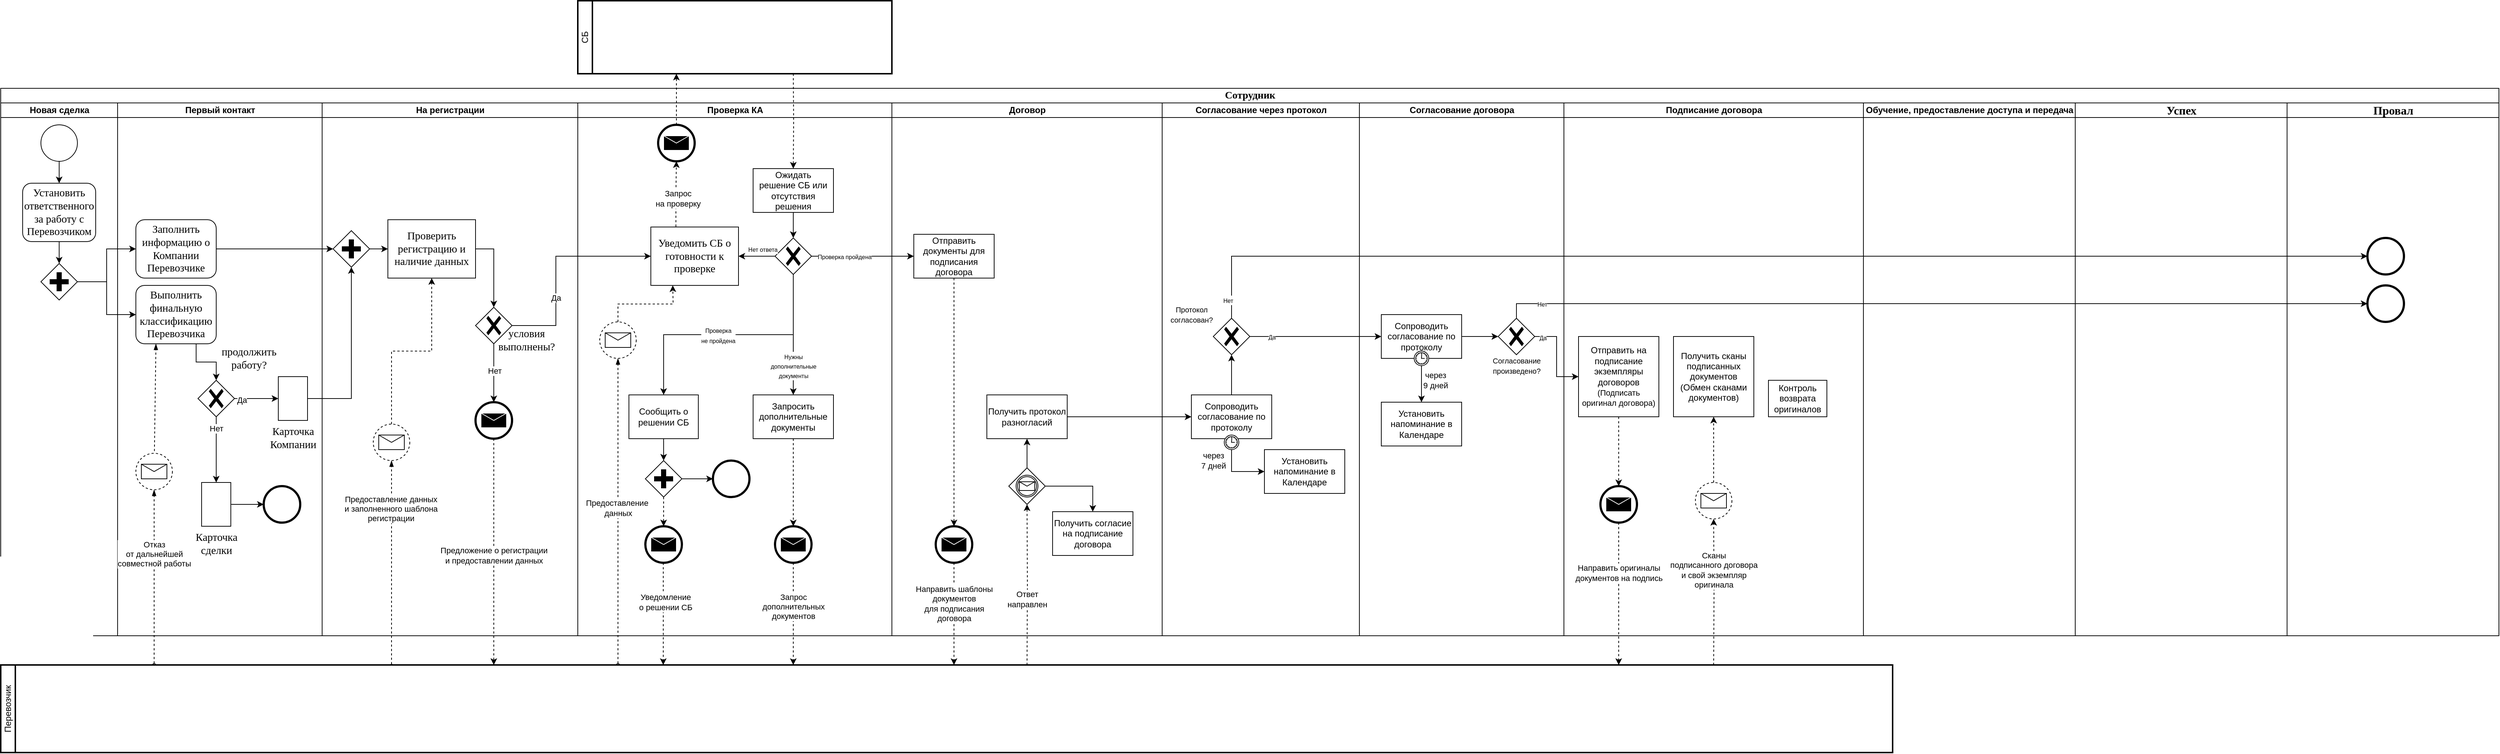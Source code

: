 <mxfile version="26.0.9">
  <diagram name="Page-1" id="74e2e168-ea6b-b213-b513-2b3c1d86103e">
    <mxGraphModel dx="635" dy="1427" grid="1" gridSize="10" guides="1" tooltips="1" connect="1" arrows="1" fold="1" page="1" pageScale="1" pageWidth="1100" pageHeight="850" background="none" math="0" shadow="0">
      <root>
        <mxCell id="0" />
        <mxCell id="1" parent="0" />
        <mxCell id="77e6c97f196da883-1" value="&lt;font style=&quot;font-size: 14px;&quot;&gt;Сотрудник&lt;/font&gt;" style="swimlane;html=1;childLayout=stackLayout;startSize=20;rounded=0;shadow=0;labelBackgroundColor=none;strokeWidth=1;fontFamily=Verdana;fontSize=8;align=center;" parent="1" vertex="1">
          <mxGeometry x="110" y="40" width="3420" height="750" as="geometry" />
        </mxCell>
        <mxCell id="77e6c97f196da883-2" value="Новая сделка" style="swimlane;html=1;startSize=20;" parent="77e6c97f196da883-1" vertex="1">
          <mxGeometry y="20" width="160" height="730" as="geometry" />
        </mxCell>
        <mxCell id="77e6c97f196da883-9" value="&lt;span id=&quot;docs-internal-guid-e89998de-7fff-fcaf-f962-2c1cc0d7f8e0&quot;&gt;&lt;span style=&quot;font-size: 11pt; font-family: &amp;quot;Times New Roman&amp;quot;, serif; background-color: transparent; font-variant-numeric: normal; font-variant-east-asian: normal; font-variant-alternates: normal; font-variant-position: normal; font-variant-emoji: normal; vertical-align: baseline; white-space-collapse: preserve;&quot;&gt;Установить ответственного за работу с Перевозчиком&lt;/span&gt;&lt;/span&gt;" style="rounded=1;whiteSpace=wrap;html=1;shadow=0;labelBackgroundColor=none;strokeWidth=1;fontFamily=Verdana;fontSize=8;align=center;" parent="77e6c97f196da883-2" vertex="1">
          <mxGeometry x="30" y="110" width="100" height="80" as="geometry" />
        </mxCell>
        <mxCell id="NdipO9oE5KblEU7zIo_N-13" style="edgeStyle=orthogonalEdgeStyle;rounded=0;orthogonalLoop=1;jettySize=auto;html=1;entryX=0.5;entryY=0;entryDx=0;entryDy=0;" edge="1" parent="77e6c97f196da883-2" source="NdipO9oE5KblEU7zIo_N-12" target="77e6c97f196da883-9">
          <mxGeometry relative="1" as="geometry" />
        </mxCell>
        <mxCell id="NdipO9oE5KblEU7zIo_N-12" value="" style="points=[[0.145,0.145,0],[0.5,0,0],[0.855,0.145,0],[1,0.5,0],[0.855,0.855,0],[0.5,1,0],[0.145,0.855,0],[0,0.5,0]];shape=mxgraph.bpmn.event;html=1;verticalLabelPosition=bottom;labelBackgroundColor=#ffffff;verticalAlign=top;align=center;perimeter=ellipsePerimeter;outlineConnect=0;aspect=fixed;outline=standard;symbol=general;" vertex="1" parent="77e6c97f196da883-2">
          <mxGeometry x="55" y="30" width="50" height="50" as="geometry" />
        </mxCell>
        <mxCell id="NdipO9oE5KblEU7zIo_N-15" value="" style="points=[[0.25,0.25,0],[0.5,0,0],[0.75,0.25,0],[1,0.5,0],[0.75,0.75,0],[0.5,1,0],[0.25,0.75,0],[0,0.5,0]];shape=mxgraph.bpmn.gateway2;html=1;verticalLabelPosition=bottom;labelBackgroundColor=#ffffff;verticalAlign=top;align=center;perimeter=rhombusPerimeter;outlineConnect=0;outline=none;symbol=none;gwType=parallel;" vertex="1" parent="77e6c97f196da883-2">
          <mxGeometry x="55" y="220" width="50" height="50" as="geometry" />
        </mxCell>
        <mxCell id="NdipO9oE5KblEU7zIo_N-16" style="edgeStyle=orthogonalEdgeStyle;rounded=0;orthogonalLoop=1;jettySize=auto;html=1;entryX=0.5;entryY=0;entryDx=0;entryDy=0;entryPerimeter=0;" edge="1" parent="77e6c97f196da883-2" source="77e6c97f196da883-9" target="NdipO9oE5KblEU7zIo_N-15">
          <mxGeometry relative="1" as="geometry" />
        </mxCell>
        <mxCell id="77e6c97f196da883-3" value="Первый контакт" style="swimlane;html=1;startSize=20;" parent="77e6c97f196da883-1" vertex="1">
          <mxGeometry x="160" y="20" width="280" height="730" as="geometry" />
        </mxCell>
        <mxCell id="77e6c97f196da883-12" value="&lt;span id=&quot;docs-internal-guid-d5b0d1a6-7fff-bb77-70f7-6a18b83a8dd0&quot;&gt;&lt;span style=&quot;font-size: 11pt; font-family: &amp;quot;Times New Roman&amp;quot;, serif; background-color: transparent; font-variant-numeric: normal; font-variant-east-asian: normal; font-variant-alternates: normal; font-variant-position: normal; font-variant-emoji: normal; vertical-align: baseline; white-space-collapse: preserve;&quot;&gt;Заполнить информацию о Компании Перевозчике&lt;/span&gt;&lt;/span&gt;" style="rounded=1;whiteSpace=wrap;html=1;shadow=0;labelBackgroundColor=none;strokeWidth=1;fontFamily=Verdana;fontSize=8;align=center;" parent="77e6c97f196da883-3" vertex="1">
          <mxGeometry x="25" y="160" width="110" height="80" as="geometry" />
        </mxCell>
        <mxCell id="NdipO9oE5KblEU7zIo_N-21" value="" style="edgeStyle=orthogonalEdgeStyle;rounded=0;orthogonalLoop=1;jettySize=auto;html=1;entryX=0.5;entryY=0;entryDx=0;entryDy=0;entryPerimeter=0;exitX=0.75;exitY=1;exitDx=0;exitDy=0;" edge="1" parent="77e6c97f196da883-3" source="NdipO9oE5KblEU7zIo_N-17" target="NdipO9oE5KblEU7zIo_N-19">
          <mxGeometry relative="1" as="geometry" />
        </mxCell>
        <mxCell id="NdipO9oE5KblEU7zIo_N-17" value="&lt;span id=&quot;docs-internal-guid-d5b0d1a6-7fff-bb77-70f7-6a18b83a8dd0&quot;&gt;&lt;span style=&quot;font-size: 11pt; font-family: &amp;quot;Times New Roman&amp;quot;, serif; background-color: transparent; font-variant-numeric: normal; font-variant-east-asian: normal; font-variant-alternates: normal; font-variant-position: normal; font-variant-emoji: normal; vertical-align: baseline; white-space-collapse: preserve;&quot;&gt;Выполнить &lt;/span&gt;&lt;/span&gt;&lt;span id=&quot;docs-internal-guid-dcf88091-7fff-f348-bc5f-2ad3a1a93c64&quot;&gt;&lt;span style=&quot;font-size: 11pt; font-family: &amp;quot;Times New Roman&amp;quot;, serif; background-color: transparent; font-variant-numeric: normal; font-variant-east-asian: normal; font-variant-alternates: normal; font-variant-position: normal; font-variant-emoji: normal; vertical-align: baseline; white-space-collapse: preserve;&quot;&gt;финальную классификацию Перевозчика&lt;/span&gt;&lt;/span&gt;" style="rounded=1;whiteSpace=wrap;html=1;shadow=0;labelBackgroundColor=none;strokeWidth=1;fontFamily=Verdana;fontSize=8;align=center;" vertex="1" parent="77e6c97f196da883-3">
          <mxGeometry x="25" y="250" width="110" height="80" as="geometry" />
        </mxCell>
        <mxCell id="NdipO9oE5KblEU7zIo_N-19" value="" style="points=[[0.25,0.25,0],[0.5,0,0],[0.75,0.25,0],[1,0.5,0],[0.75,0.75,0],[0.5,1,0],[0.25,0.75,0],[0,0.5,0]];shape=mxgraph.bpmn.gateway2;html=1;verticalLabelPosition=bottom;labelBackgroundColor=#ffffff;verticalAlign=top;align=center;perimeter=rhombusPerimeter;outlineConnect=0;outline=none;symbol=none;gwType=exclusive;" vertex="1" parent="77e6c97f196da883-3">
          <mxGeometry x="110" y="380" width="50" height="50" as="geometry" />
        </mxCell>
        <mxCell id="NdipO9oE5KblEU7zIo_N-20" value="&lt;span id=&quot;docs-internal-guid-b72c4123-7fff-1bd9-1e77-3b93412c3f0c&quot;&gt;&lt;span style=&quot;font-size: 11pt; font-family: &amp;quot;Times New Roman&amp;quot;, serif; background-color: transparent; font-variant-numeric: normal; font-variant-east-asian: normal; font-variant-alternates: normal; font-variant-position: normal; font-variant-emoji: normal; vertical-align: baseline; white-space-collapse: preserve;&quot;&gt;продолжить работу?&lt;/span&gt;&lt;/span&gt;" style="text;html=1;strokeColor=none;fillColor=none;align=center;verticalAlign=middle;whiteSpace=wrap;rounded=0;" vertex="1" parent="77e6c97f196da883-3">
          <mxGeometry x="140" y="335" width="80" height="30" as="geometry" />
        </mxCell>
        <mxCell id="NdipO9oE5KblEU7zIo_N-25" style="edgeStyle=orthogonalEdgeStyle;rounded=0;orthogonalLoop=1;jettySize=auto;html=1;entryX=0.5;entryY=0;entryDx=0;entryDy=0;entryPerimeter=0;" edge="1" parent="77e6c97f196da883-3" source="NdipO9oE5KblEU7zIo_N-19" target="NdipO9oE5KblEU7zIo_N-52">
          <mxGeometry relative="1" as="geometry">
            <mxPoint x="80" y="440" as="targetPoint" />
          </mxGeometry>
        </mxCell>
        <mxCell id="NdipO9oE5KblEU7zIo_N-44" value="Нет" style="edgeLabel;html=1;align=center;verticalAlign=middle;resizable=0;points=[];" vertex="1" connectable="0" parent="NdipO9oE5KblEU7zIo_N-25">
          <mxGeometry x="-0.64" relative="1" as="geometry">
            <mxPoint as="offset" />
          </mxGeometry>
        </mxCell>
        <mxCell id="NdipO9oE5KblEU7zIo_N-37" value="" style="points=[[0.145,0.145,0],[0.5,0,0],[0.855,0.145,0],[1,0.5,0],[0.855,0.855,0],[0.5,1,0],[0.145,0.855,0],[0,0.5,0]];shape=mxgraph.bpmn.event;html=1;verticalLabelPosition=bottom;labelBackgroundColor=#ffffff;verticalAlign=top;align=center;perimeter=ellipsePerimeter;outlineConnect=0;aspect=fixed;outline=end;symbol=terminate2;" vertex="1" parent="77e6c97f196da883-3">
          <mxGeometry x="200" y="525" width="50" height="50" as="geometry" />
        </mxCell>
        <mxCell id="NdipO9oE5KblEU7zIo_N-53" value="" style="edgeStyle=orthogonalEdgeStyle;rounded=0;orthogonalLoop=1;jettySize=auto;html=1;" edge="1" parent="77e6c97f196da883-3" source="NdipO9oE5KblEU7zIo_N-52" target="NdipO9oE5KblEU7zIo_N-37">
          <mxGeometry relative="1" as="geometry" />
        </mxCell>
        <mxCell id="NdipO9oE5KblEU7zIo_N-52" value="&lt;span style=&quot;font-family: &amp;quot;Times New Roman&amp;quot;, serif; font-size: 14.667px; white-space: pre-wrap;&quot;&gt;Карточка сделки&lt;/span&gt;" style="shape=mxgraph.bpmn.data2;labelPosition=center;verticalLabelPosition=bottom;align=center;verticalAlign=top;size=15;html=1;" vertex="1" parent="77e6c97f196da883-3">
          <mxGeometry x="115" y="520" width="40" height="60" as="geometry" />
        </mxCell>
        <mxCell id="NdipO9oE5KblEU7zIo_N-49" value="&lt;span style=&quot;font-family: &amp;quot;Times New Roman&amp;quot;, serif; font-size: 14.667px; white-space: pre-wrap;&quot;&gt;Карточка Компании&lt;/span&gt;" style="shape=mxgraph.bpmn.data2;labelPosition=center;verticalLabelPosition=bottom;align=center;verticalAlign=top;size=15;html=1;" vertex="1" parent="77e6c97f196da883-3">
          <mxGeometry x="220" y="375" width="40" height="60" as="geometry" />
        </mxCell>
        <mxCell id="NdipO9oE5KblEU7zIo_N-33" style="edgeStyle=orthogonalEdgeStyle;rounded=0;orthogonalLoop=1;jettySize=auto;html=1;entryX=0;entryY=0.5;entryDx=0;entryDy=0;entryPerimeter=0;" edge="1" parent="77e6c97f196da883-3" source="NdipO9oE5KblEU7zIo_N-19" target="NdipO9oE5KblEU7zIo_N-49">
          <mxGeometry relative="1" as="geometry">
            <mxPoint x="135" y="385" as="targetPoint" />
          </mxGeometry>
        </mxCell>
        <mxCell id="NdipO9oE5KblEU7zIo_N-43" value="Да" style="edgeLabel;html=1;align=center;verticalAlign=middle;resizable=0;points=[];" vertex="1" connectable="0" parent="NdipO9oE5KblEU7zIo_N-33">
          <mxGeometry x="-0.68" y="-2" relative="1" as="geometry">
            <mxPoint as="offset" />
          </mxGeometry>
        </mxCell>
        <mxCell id="NdipO9oE5KblEU7zIo_N-69" value="" style="dashed=1;endArrow=blockThin;endFill=1;startArrow=oval;startFill=0;endSize=6;startSize=4;html=1;rounded=0;entryX=0.25;entryY=1;entryDx=0;entryDy=0;" edge="1" parent="77e6c97f196da883-3" target="NdipO9oE5KblEU7zIo_N-17">
          <mxGeometry width="160" relative="1" as="geometry">
            <mxPoint x="50.278" y="485.002" as="sourcePoint" />
            <mxPoint x="90" y="239.5" as="targetPoint" />
          </mxGeometry>
        </mxCell>
        <mxCell id="NdipO9oE5KblEU7zIo_N-73" value="" style="dashed=1;endArrow=blockThin;endFill=1;startArrow=oval;startFill=0;endSize=6;startSize=4;html=1;rounded=0;entryX=0.5;entryY=1;entryDx=0;entryDy=0;entryPerimeter=0;" edge="1" parent="77e6c97f196da883-3" target="NdipO9oE5KblEU7zIo_N-81">
          <mxGeometry width="160" relative="1" as="geometry">
            <mxPoint x="50" y="770" as="sourcePoint" />
            <mxPoint x="50" y="535" as="targetPoint" />
          </mxGeometry>
        </mxCell>
        <mxCell id="NdipO9oE5KblEU7zIo_N-74" value="Отказ&lt;div&gt;от дальнейшей&lt;/div&gt;&lt;div&gt;совместной работы&lt;/div&gt;" style="edgeLabel;html=1;align=center;verticalAlign=middle;resizable=0;points=[];" vertex="1" connectable="0" parent="NdipO9oE5KblEU7zIo_N-73">
          <mxGeometry x="-0.266" y="1" relative="1" as="geometry">
            <mxPoint x="1" y="-64" as="offset" />
          </mxGeometry>
        </mxCell>
        <mxCell id="NdipO9oE5KblEU7zIo_N-63" value="" style="dashed=1;endArrow=blockThin;endFill=1;startArrow=oval;startFill=0;endSize=6;startSize=4;html=1;rounded=0;entryX=0.5;entryY=1;entryDx=0;entryDy=0;entryPerimeter=0;" edge="1" parent="77e6c97f196da883-3" target="NdipO9oE5KblEU7zIo_N-76">
          <mxGeometry width="160" relative="1" as="geometry">
            <mxPoint x="375" y="771" as="sourcePoint" />
            <mxPoint x="413" y="240" as="targetPoint" />
          </mxGeometry>
        </mxCell>
        <mxCell id="NdipO9oE5KblEU7zIo_N-65" value="Предоставление данных&lt;div&gt;и заполненного шаблона&lt;/div&gt;&lt;div&gt;регистрации&lt;/div&gt;" style="edgeLabel;html=1;align=center;verticalAlign=middle;resizable=0;points=[];" vertex="1" connectable="0" parent="NdipO9oE5KblEU7zIo_N-63">
          <mxGeometry x="-0.266" y="1" relative="1" as="geometry">
            <mxPoint y="-112" as="offset" />
          </mxGeometry>
        </mxCell>
        <mxCell id="NdipO9oE5KblEU7zIo_N-81" value="" style="points=[[0.145,0.145,0],[0.5,0,0],[0.855,0.145,0],[1,0.5,0],[0.855,0.855,0],[0.5,1,0],[0.145,0.855,0],[0,0.5,0]];shape=mxgraph.bpmn.event;html=1;verticalLabelPosition=bottom;labelBackgroundColor=#ffffff;verticalAlign=top;align=center;perimeter=ellipsePerimeter;outlineConnect=0;aspect=fixed;outline=eventNonint;symbol=message;" vertex="1" parent="77e6c97f196da883-3">
          <mxGeometry x="25" y="480" width="50" height="50" as="geometry" />
        </mxCell>
        <mxCell id="77e6c97f196da883-4" value="На регистрации" style="swimlane;html=1;startSize=20;" parent="77e6c97f196da883-1" vertex="1">
          <mxGeometry x="440" y="20" width="350" height="730" as="geometry" />
        </mxCell>
        <mxCell id="NdipO9oE5KblEU7zIo_N-40" style="edgeStyle=orthogonalEdgeStyle;rounded=0;orthogonalLoop=1;jettySize=auto;html=1;entryX=0;entryY=0.5;entryDx=0;entryDy=0;" edge="1" parent="77e6c97f196da883-4" source="NdipO9oE5KblEU7zIo_N-34">
          <mxGeometry relative="1" as="geometry">
            <mxPoint x="90" y="200" as="targetPoint" />
          </mxGeometry>
        </mxCell>
        <mxCell id="NdipO9oE5KblEU7zIo_N-34" value="" style="points=[[0.25,0.25,0],[0.5,0,0],[0.75,0.25,0],[1,0.5,0],[0.75,0.75,0],[0.5,1,0],[0.25,0.75,0],[0,0.5,0]];shape=mxgraph.bpmn.gateway2;html=1;verticalLabelPosition=bottom;labelBackgroundColor=#ffffff;verticalAlign=top;align=center;perimeter=rhombusPerimeter;outlineConnect=0;outline=none;symbol=none;gwType=parallel;" vertex="1" parent="77e6c97f196da883-4">
          <mxGeometry x="15" y="175" width="50" height="50" as="geometry" />
        </mxCell>
        <mxCell id="NdipO9oE5KblEU7zIo_N-47" style="edgeStyle=orthogonalEdgeStyle;rounded=0;orthogonalLoop=1;jettySize=auto;html=1;entryX=0.5;entryY=0;entryDx=0;entryDy=0;entryPerimeter=0;" edge="1" parent="77e6c97f196da883-4" source="NdipO9oE5KblEU7zIo_N-41">
          <mxGeometry relative="1" as="geometry">
            <mxPoint x="235" y="410" as="targetPoint" />
          </mxGeometry>
        </mxCell>
        <mxCell id="NdipO9oE5KblEU7zIo_N-48" value="Нет" style="edgeLabel;html=1;align=center;verticalAlign=middle;resizable=0;points=[];" vertex="1" connectable="0" parent="NdipO9oE5KblEU7zIo_N-47">
          <mxGeometry x="-0.08" y="1" relative="1" as="geometry">
            <mxPoint as="offset" />
          </mxGeometry>
        </mxCell>
        <mxCell id="NdipO9oE5KblEU7zIo_N-41" value="" style="points=[[0.25,0.25,0],[0.5,0,0],[0.75,0.25,0],[1,0.5,0],[0.75,0.75,0],[0.5,1,0],[0.25,0.75,0],[0,0.5,0]];shape=mxgraph.bpmn.gateway2;html=1;verticalLabelPosition=bottom;labelBackgroundColor=#ffffff;verticalAlign=top;align=center;perimeter=rhombusPerimeter;outlineConnect=0;outline=none;symbol=none;gwType=exclusive;" vertex="1" parent="77e6c97f196da883-4">
          <mxGeometry x="210" y="280" width="50" height="50" as="geometry" />
        </mxCell>
        <mxCell id="NdipO9oE5KblEU7zIo_N-42" style="edgeStyle=orthogonalEdgeStyle;rounded=0;orthogonalLoop=1;jettySize=auto;html=1;entryX=0.5;entryY=0;entryDx=0;entryDy=0;entryPerimeter=0;exitX=1;exitY=0.5;exitDx=0;exitDy=0;exitPerimeter=0;" edge="1" parent="77e6c97f196da883-4" source="NdipO9oE5KblEU7zIo_N-67" target="NdipO9oE5KblEU7zIo_N-41">
          <mxGeometry relative="1" as="geometry">
            <mxPoint x="150" y="225" as="sourcePoint" />
          </mxGeometry>
        </mxCell>
        <mxCell id="NdipO9oE5KblEU7zIo_N-45" value="&lt;span id=&quot;docs-internal-guid-b72c4123-7fff-1bd9-1e77-3b93412c3f0c&quot;&gt;&lt;span style=&quot;font-size: 11pt; font-family: &amp;quot;Times New Roman&amp;quot;, serif; background-color: transparent; font-variant-numeric: normal; font-variant-east-asian: normal; font-variant-alternates: normal; font-variant-position: normal; font-variant-emoji: normal; vertical-align: baseline; white-space-collapse: preserve;&quot;&gt;условия выполнены?&lt;/span&gt;&lt;/span&gt;" style="text;html=1;strokeColor=none;fillColor=none;align=center;verticalAlign=middle;whiteSpace=wrap;rounded=0;" vertex="1" parent="77e6c97f196da883-4">
          <mxGeometry x="240" y="310" width="80" height="30" as="geometry" />
        </mxCell>
        <mxCell id="NdipO9oE5KblEU7zIo_N-61" style="rounded=0;orthogonalLoop=1;jettySize=auto;html=1;dashed=1;exitX=0.5;exitY=1;exitDx=0;exitDy=0;exitPerimeter=0;" edge="1" parent="77e6c97f196da883-4">
          <mxGeometry relative="1" as="geometry">
            <mxPoint x="235" y="770" as="targetPoint" />
            <mxPoint x="235" y="460" as="sourcePoint" />
          </mxGeometry>
        </mxCell>
        <mxCell id="NdipO9oE5KblEU7zIo_N-75" value="Предложение о регистрации&lt;div&gt;и предоставлении данных&lt;/div&gt;" style="edgeLabel;html=1;align=center;verticalAlign=middle;resizable=0;points=[];" vertex="1" connectable="0" parent="NdipO9oE5KblEU7zIo_N-61">
          <mxGeometry x="-0.11" y="1" relative="1" as="geometry">
            <mxPoint x="-1" y="22" as="offset" />
          </mxGeometry>
        </mxCell>
        <mxCell id="NdipO9oE5KblEU7zIo_N-67" value="&lt;span style=&quot;font-family: &amp;quot;Times New Roman&amp;quot;, serif; font-size: 14.667px; white-space-collapse: preserve;&quot;&gt;Проверить регистрацию и наличие данных&lt;/span&gt;" style="points=[[0.25,0,0],[0.5,0,0],[0.75,0,0],[1,0.25,0],[1,0.5,0],[1,0.75,0],[0.75,1,0],[0.5,1,0],[0.25,1,0],[0,0.75,0],[0,0.5,0],[0,0.25,0]];shape=mxgraph.bpmn.task2;whiteSpace=wrap;rectStyle=rounded;size=10;html=1;container=1;expand=0;collapsible=0;taskMarker=abstract;isLoopStandard=1;isLoopSub=1;" vertex="1" parent="77e6c97f196da883-4">
          <mxGeometry x="90" y="160" width="120" height="80" as="geometry" />
        </mxCell>
        <mxCell id="NdipO9oE5KblEU7zIo_N-77" value="" style="points=[[0.145,0.145,0],[0.5,0,0],[0.855,0.145,0],[1,0.5,0],[0.855,0.855,0],[0.5,1,0],[0.145,0.855,0],[0,0.5,0]];shape=mxgraph.bpmn.event;html=1;verticalLabelPosition=bottom;labelBackgroundColor=#ffffff;verticalAlign=top;align=center;perimeter=ellipsePerimeter;outlineConnect=0;aspect=fixed;outline=end;symbol=message;" vertex="1" parent="77e6c97f196da883-4">
          <mxGeometry x="210" y="410" width="50" height="50" as="geometry" />
        </mxCell>
        <mxCell id="NdipO9oE5KblEU7zIo_N-76" value="" style="points=[[0.145,0.145,0],[0.5,0,0],[0.855,0.145,0],[1,0.5,0],[0.855,0.855,0],[0.5,1,0],[0.145,0.855,0],[0,0.5,0]];shape=mxgraph.bpmn.event;html=1;verticalLabelPosition=bottom;labelBackgroundColor=#ffffff;verticalAlign=top;align=center;perimeter=ellipsePerimeter;outlineConnect=0;aspect=fixed;outline=eventNonint;symbol=message;" vertex="1" parent="77e6c97f196da883-4">
          <mxGeometry x="70" y="440" width="50" height="50" as="geometry" />
        </mxCell>
        <mxCell id="NdipO9oE5KblEU7zIo_N-80" style="edgeStyle=orthogonalEdgeStyle;rounded=0;orthogonalLoop=1;jettySize=auto;html=1;entryX=0.5;entryY=1;entryDx=0;entryDy=0;entryPerimeter=0;dashed=1;" edge="1" parent="77e6c97f196da883-4" source="NdipO9oE5KblEU7zIo_N-76" target="NdipO9oE5KblEU7zIo_N-67">
          <mxGeometry relative="1" as="geometry" />
        </mxCell>
        <mxCell id="77e6c97f196da883-5" value="Проверка КА" style="swimlane;html=1;startSize=20;" parent="77e6c97f196da883-1" vertex="1">
          <mxGeometry x="790" y="20" width="430" height="730" as="geometry" />
        </mxCell>
        <mxCell id="NdipO9oE5KblEU7zIo_N-129" value="&lt;span style=&quot;font-family: &amp;quot;Times New Roman&amp;quot;, serif; font-size: 14.667px; white-space-collapse: preserve;&quot;&gt;Уведомить СБ о готовности к проверке&lt;/span&gt;" style="points=[[0.25,0,0],[0.5,0,0],[0.75,0,0],[1,0.25,0],[1,0.5,0],[1,0.75,0],[0.75,1,0],[0.5,1,0],[0.25,1,0],[0,0.75,0],[0,0.5,0],[0,0.25,0]];shape=mxgraph.bpmn.task2;whiteSpace=wrap;rectStyle=rounded;size=10;html=1;container=1;expand=0;collapsible=0;taskMarker=abstract;isLoopStandard=1;isLoopSub=1;" vertex="1" parent="77e6c97f196da883-5">
          <mxGeometry x="100" y="170" width="120" height="80" as="geometry" />
        </mxCell>
        <mxCell id="NdipO9oE5KblEU7zIo_N-181" style="edgeStyle=orthogonalEdgeStyle;rounded=0;orthogonalLoop=1;jettySize=auto;html=1;" edge="1" parent="77e6c97f196da883-5" source="NdipO9oE5KblEU7zIo_N-83" target="NdipO9oE5KblEU7zIo_N-91">
          <mxGeometry relative="1" as="geometry" />
        </mxCell>
        <mxCell id="NdipO9oE5KblEU7zIo_N-83" value="" style="points=[[0.25,0.25,0],[0.5,0,0],[0.75,0.25,0],[1,0.5,0],[0.75,0.75,0],[0.5,1,0],[0.25,0.75,0],[0,0.5,0]];shape=mxgraph.bpmn.gateway2;html=1;verticalLabelPosition=bottom;labelBackgroundColor=#ffffff;verticalAlign=top;align=center;perimeter=rhombusPerimeter;outlineConnect=0;outline=none;symbol=none;gwType=exclusive;" vertex="1" parent="77e6c97f196da883-5">
          <mxGeometry x="270" y="185" width="50" height="50" as="geometry" />
        </mxCell>
        <mxCell id="NdipO9oE5KblEU7zIo_N-85" value="Сообщить о решении СБ" style="points=[[0.25,0,0],[0.5,0,0],[0.75,0,0],[1,0.25,0],[1,0.5,0],[1,0.75,0],[0.75,1,0],[0.5,1,0],[0.25,1,0],[0,0.75,0],[0,0.5,0],[0,0.25,0]];shape=mxgraph.bpmn.task2;whiteSpace=wrap;rectStyle=rounded;size=10;html=1;container=1;expand=0;collapsible=0;taskMarker=abstract;" vertex="1" parent="77e6c97f196da883-5">
          <mxGeometry x="70" y="400" width="95" height="60" as="geometry" />
        </mxCell>
        <mxCell id="NdipO9oE5KblEU7zIo_N-86" value="" style="points=[[0.145,0.145,0],[0.5,0,0],[0.855,0.145,0],[1,0.5,0],[0.855,0.855,0],[0.5,1,0],[0.145,0.855,0],[0,0.5,0]];shape=mxgraph.bpmn.event;html=1;verticalLabelPosition=bottom;labelBackgroundColor=#ffffff;verticalAlign=top;align=center;perimeter=ellipsePerimeter;outlineConnect=0;aspect=fixed;outline=end;symbol=terminate2;" vertex="1" parent="77e6c97f196da883-5">
          <mxGeometry x="185" y="490" width="50" height="50" as="geometry" />
        </mxCell>
        <mxCell id="NdipO9oE5KblEU7zIo_N-94" value="" style="points=[[0.25,0.25,0],[0.5,0,0],[0.75,0.25,0],[1,0.5,0],[0.75,0.75,0],[0.5,1,0],[0.25,0.75,0],[0,0.5,0]];shape=mxgraph.bpmn.gateway2;html=1;verticalLabelPosition=bottom;labelBackgroundColor=#ffffff;verticalAlign=top;align=center;perimeter=rhombusPerimeter;outlineConnect=0;outline=none;symbol=none;gwType=parallel;" vertex="1" parent="77e6c97f196da883-5">
          <mxGeometry x="92.5" y="490" width="50" height="50" as="geometry" />
        </mxCell>
        <mxCell id="NdipO9oE5KblEU7zIo_N-89" style="edgeStyle=orthogonalEdgeStyle;rounded=0;orthogonalLoop=1;jettySize=auto;html=1;entryX=0.5;entryY=0;entryDx=0;entryDy=0;entryPerimeter=0;" edge="1" parent="77e6c97f196da883-5" source="NdipO9oE5KblEU7zIo_N-85" target="NdipO9oE5KblEU7zIo_N-94">
          <mxGeometry relative="1" as="geometry" />
        </mxCell>
        <mxCell id="NdipO9oE5KblEU7zIo_N-95" style="edgeStyle=orthogonalEdgeStyle;rounded=0;orthogonalLoop=1;jettySize=auto;html=1;entryX=0;entryY=0.5;entryDx=0;entryDy=0;entryPerimeter=0;" edge="1" parent="77e6c97f196da883-5" source="NdipO9oE5KblEU7zIo_N-94" target="NdipO9oE5KblEU7zIo_N-86">
          <mxGeometry relative="1" as="geometry" />
        </mxCell>
        <mxCell id="NdipO9oE5KblEU7zIo_N-98" style="edgeStyle=orthogonalEdgeStyle;rounded=0;orthogonalLoop=1;jettySize=auto;html=1;dashed=1;" edge="1" parent="77e6c97f196da883-5" source="NdipO9oE5KblEU7zIo_N-96">
          <mxGeometry relative="1" as="geometry">
            <mxPoint x="117" y="770" as="targetPoint" />
          </mxGeometry>
        </mxCell>
        <mxCell id="NdipO9oE5KblEU7zIo_N-99" value="Уведомление&lt;div&gt;о решении СБ&lt;/div&gt;" style="edgeLabel;html=1;align=center;verticalAlign=middle;resizable=0;points=[];" vertex="1" connectable="0" parent="NdipO9oE5KblEU7zIo_N-98">
          <mxGeometry x="-0.231" y="3" relative="1" as="geometry">
            <mxPoint as="offset" />
          </mxGeometry>
        </mxCell>
        <mxCell id="NdipO9oE5KblEU7zIo_N-96" value="" style="points=[[0.145,0.145,0],[0.5,0,0],[0.855,0.145,0],[1,0.5,0],[0.855,0.855,0],[0.5,1,0],[0.145,0.855,0],[0,0.5,0]];shape=mxgraph.bpmn.event;html=1;verticalLabelPosition=bottom;labelBackgroundColor=#ffffff;verticalAlign=top;align=center;perimeter=ellipsePerimeter;outlineConnect=0;aspect=fixed;outline=end;symbol=message;" vertex="1" parent="77e6c97f196da883-5">
          <mxGeometry x="92.5" y="580" width="50" height="50" as="geometry" />
        </mxCell>
        <mxCell id="NdipO9oE5KblEU7zIo_N-97" style="edgeStyle=orthogonalEdgeStyle;rounded=0;orthogonalLoop=1;jettySize=auto;html=1;entryX=0.5;entryY=0;entryDx=0;entryDy=0;entryPerimeter=0;dashed=1;" edge="1" parent="77e6c97f196da883-5" source="NdipO9oE5KblEU7zIo_N-94" target="NdipO9oE5KblEU7zIo_N-96">
          <mxGeometry relative="1" as="geometry" />
        </mxCell>
        <mxCell id="NdipO9oE5KblEU7zIo_N-91" value="Запросить дополнительные документы" style="points=[[0.25,0,0],[0.5,0,0],[0.75,0,0],[1,0.25,0],[1,0.5,0],[1,0.75,0],[0.75,1,0],[0.5,1,0],[0.25,1,0],[0,0.75,0],[0,0.5,0],[0,0.25,0]];shape=mxgraph.bpmn.task2;whiteSpace=wrap;rectStyle=rounded;size=10;html=1;container=1;expand=0;collapsible=0;taskMarker=abstract;" vertex="1" parent="77e6c97f196da883-5">
          <mxGeometry x="240" y="400" width="110" height="60" as="geometry" />
        </mxCell>
        <mxCell id="NdipO9oE5KblEU7zIo_N-107" value="" style="points=[[0.145,0.145,0],[0.5,0,0],[0.855,0.145,0],[1,0.5,0],[0.855,0.855,0],[0.5,1,0],[0.145,0.855,0],[0,0.5,0]];shape=mxgraph.bpmn.event;html=1;verticalLabelPosition=bottom;labelBackgroundColor=#ffffff;verticalAlign=top;align=center;perimeter=ellipsePerimeter;outlineConnect=0;aspect=fixed;outline=eventNonint;symbol=message;" vertex="1" parent="77e6c97f196da883-5">
          <mxGeometry x="30" y="300" width="50" height="50" as="geometry" />
        </mxCell>
        <mxCell id="NdipO9oE5KblEU7zIo_N-108" value="" style="dashed=1;endArrow=blockThin;endFill=1;startArrow=oval;startFill=0;endSize=6;startSize=4;html=1;rounded=0;entryX=0.5;entryY=1;entryDx=0;entryDy=0;entryPerimeter=0;" edge="1" parent="77e6c97f196da883-5" target="NdipO9oE5KblEU7zIo_N-107">
          <mxGeometry width="160" relative="1" as="geometry">
            <mxPoint x="55" y="770" as="sourcePoint" />
            <mxPoint x="50" y="490" as="targetPoint" />
          </mxGeometry>
        </mxCell>
        <mxCell id="NdipO9oE5KblEU7zIo_N-109" value="Предоставление&amp;nbsp;&lt;div&gt;данных&lt;/div&gt;" style="edgeLabel;html=1;align=center;verticalAlign=middle;resizable=0;points=[];" vertex="1" connectable="0" parent="NdipO9oE5KblEU7zIo_N-108">
          <mxGeometry x="-0.266" y="1" relative="1" as="geometry">
            <mxPoint x="1" y="-61" as="offset" />
          </mxGeometry>
        </mxCell>
        <mxCell id="NdipO9oE5KblEU7zIo_N-110" style="rounded=0;orthogonalLoop=1;jettySize=auto;html=1;entryX=0.25;entryY=1;entryDx=0;entryDy=0;entryPerimeter=0;exitX=0.5;exitY=0;exitDx=0;exitDy=0;exitPerimeter=0;edgeStyle=orthogonalEdgeStyle;dashed=1;" edge="1" parent="77e6c97f196da883-5" source="NdipO9oE5KblEU7zIo_N-107">
          <mxGeometry relative="1" as="geometry">
            <mxPoint x="130" y="250.0" as="targetPoint" />
          </mxGeometry>
        </mxCell>
        <mxCell id="NdipO9oE5KblEU7zIo_N-111" style="rounded=0;orthogonalLoop=1;jettySize=auto;html=1;entryX=0.5;entryY=0;entryDx=0;entryDy=0;entryPerimeter=0;exitX=0.5;exitY=1;exitDx=0;exitDy=0;exitPerimeter=0;edgeStyle=orthogonalEdgeStyle;" edge="1" parent="77e6c97f196da883-5" source="NdipO9oE5KblEU7zIo_N-83" target="NdipO9oE5KblEU7zIo_N-85">
          <mxGeometry relative="1" as="geometry" />
        </mxCell>
        <mxCell id="NdipO9oE5KblEU7zIo_N-120" value="&lt;font style=&quot;font-size: 8px;&quot;&gt;Проверка&lt;/font&gt;&lt;div&gt;&lt;font style=&quot;font-size: 8px;&quot;&gt;не пройдена&lt;/font&gt;&lt;/div&gt;" style="edgeLabel;html=1;align=center;verticalAlign=middle;resizable=0;points=[];" vertex="1" connectable="0" parent="NdipO9oE5KblEU7zIo_N-111">
          <mxGeometry x="0.085" relative="1" as="geometry">
            <mxPoint as="offset" />
          </mxGeometry>
        </mxCell>
        <mxCell id="NdipO9oE5KblEU7zIo_N-118" style="rounded=0;orthogonalLoop=1;jettySize=auto;html=1;dashed=1;exitX=0.5;exitY=1;exitDx=0;exitDy=0;exitPerimeter=0;" edge="1" parent="77e6c97f196da883-5" source="NdipO9oE5KblEU7zIo_N-116">
          <mxGeometry relative="1" as="geometry">
            <mxPoint x="295" y="770" as="targetPoint" />
          </mxGeometry>
        </mxCell>
        <mxCell id="NdipO9oE5KblEU7zIo_N-121" value="Запрос&lt;div&gt;дополнительных&lt;/div&gt;&lt;div&gt;документов&lt;/div&gt;" style="edgeLabel;html=1;align=center;verticalAlign=middle;resizable=0;points=[];" vertex="1" connectable="0" parent="NdipO9oE5KblEU7zIo_N-118">
          <mxGeometry x="-0.206" y="-3" relative="1" as="geometry">
            <mxPoint x="3" y="4" as="offset" />
          </mxGeometry>
        </mxCell>
        <mxCell id="NdipO9oE5KblEU7zIo_N-116" value="" style="points=[[0.145,0.145,0],[0.5,0,0],[0.855,0.145,0],[1,0.5,0],[0.855,0.855,0],[0.5,1,0],[0.145,0.855,0],[0,0.5,0]];shape=mxgraph.bpmn.event;html=1;verticalLabelPosition=bottom;labelBackgroundColor=#ffffff;verticalAlign=top;align=center;perimeter=ellipsePerimeter;outlineConnect=0;aspect=fixed;outline=end;symbol=message;" vertex="1" parent="77e6c97f196da883-5">
          <mxGeometry x="270" y="580" width="50" height="50" as="geometry" />
        </mxCell>
        <mxCell id="NdipO9oE5KblEU7zIo_N-117" style="edgeStyle=orthogonalEdgeStyle;rounded=0;orthogonalLoop=1;jettySize=auto;html=1;dashed=1;" edge="1" parent="77e6c97f196da883-5" source="NdipO9oE5KblEU7zIo_N-91" target="NdipO9oE5KblEU7zIo_N-116">
          <mxGeometry relative="1" as="geometry" />
        </mxCell>
        <mxCell id="NdipO9oE5KblEU7zIo_N-176" style="edgeStyle=orthogonalEdgeStyle;rounded=0;orthogonalLoop=1;jettySize=auto;html=1;dashed=1;" edge="1" parent="77e6c97f196da883-5" source="NdipO9oE5KblEU7zIo_N-174">
          <mxGeometry relative="1" as="geometry">
            <mxPoint x="135" y="-40" as="targetPoint" />
          </mxGeometry>
        </mxCell>
        <mxCell id="NdipO9oE5KblEU7zIo_N-174" value="" style="points=[[0.145,0.145,0],[0.5,0,0],[0.855,0.145,0],[1,0.5,0],[0.855,0.855,0],[0.5,1,0],[0.145,0.855,0],[0,0.5,0]];shape=mxgraph.bpmn.event;html=1;verticalLabelPosition=bottom;labelBackgroundColor=#ffffff;verticalAlign=top;align=center;perimeter=ellipsePerimeter;outlineConnect=0;aspect=fixed;outline=end;symbol=message;" vertex="1" parent="77e6c97f196da883-5">
          <mxGeometry x="110" y="30" width="50" height="50" as="geometry" />
        </mxCell>
        <mxCell id="NdipO9oE5KblEU7zIo_N-175" value="" style="edgeStyle=orthogonalEdgeStyle;rounded=0;orthogonalLoop=1;jettySize=auto;html=1;dashed=1;exitX=0.286;exitY=-0.007;exitDx=0;exitDy=0;exitPerimeter=0;" edge="1" parent="77e6c97f196da883-5" source="NdipO9oE5KblEU7zIo_N-129" target="NdipO9oE5KblEU7zIo_N-174">
          <mxGeometry relative="1" as="geometry">
            <mxPoint x="1060" y="125" as="targetPoint" />
            <mxPoint x="1060" y="230" as="sourcePoint" />
          </mxGeometry>
        </mxCell>
        <mxCell id="NdipO9oE5KblEU7zIo_N-177" value="Запрос&lt;div&gt;на проверку&lt;/div&gt;" style="edgeLabel;html=1;align=center;verticalAlign=middle;resizable=0;points=[];" vertex="1" connectable="0" parent="NdipO9oE5KblEU7zIo_N-175">
          <mxGeometry x="-0.147" y="-2" relative="1" as="geometry">
            <mxPoint as="offset" />
          </mxGeometry>
        </mxCell>
        <mxCell id="NdipO9oE5KblEU7zIo_N-180" style="edgeStyle=orthogonalEdgeStyle;rounded=0;orthogonalLoop=1;jettySize=auto;html=1;" edge="1" parent="77e6c97f196da883-5" source="NdipO9oE5KblEU7zIo_N-178" target="NdipO9oE5KblEU7zIo_N-83">
          <mxGeometry relative="1" as="geometry" />
        </mxCell>
        <mxCell id="NdipO9oE5KblEU7zIo_N-178" value="Ожидать&lt;div&gt;решение СБ или отсутствия решения&lt;/div&gt;" style="points=[[0.25,0,0],[0.5,0,0],[0.75,0,0],[1,0.25,0],[1,0.5,0],[1,0.75,0],[0.75,1,0],[0.5,1,0],[0.25,1,0],[0,0.75,0],[0,0.5,0],[0,0.25,0]];shape=mxgraph.bpmn.task2;whiteSpace=wrap;rectStyle=rounded;size=10;html=1;container=1;expand=0;collapsible=0;taskMarker=abstract;" vertex="1" parent="77e6c97f196da883-5">
          <mxGeometry x="240" y="90" width="110" height="60" as="geometry" />
        </mxCell>
        <mxCell id="NdipO9oE5KblEU7zIo_N-182" value="&lt;span style=&quot;font-size: 8px;&quot;&gt;Нужны&lt;/span&gt;&lt;div&gt;&lt;span style=&quot;font-size: 8px;&quot;&gt;дополнительные&lt;/span&gt;&lt;/div&gt;&lt;div&gt;&lt;span style=&quot;font-size: 8px;&quot;&gt;документы&lt;/span&gt;&lt;/div&gt;" style="edgeLabel;html=1;align=center;verticalAlign=middle;resizable=0;points=[];" vertex="1" connectable="0" parent="77e6c97f196da883-5">
          <mxGeometry x="295.004" y="360" as="geometry" />
        </mxCell>
        <mxCell id="NdipO9oE5KblEU7zIo_N-183" style="edgeStyle=orthogonalEdgeStyle;rounded=0;orthogonalLoop=1;jettySize=auto;html=1;dashed=1;entryX=0.5;entryY=0;entryDx=0;entryDy=0;entryPerimeter=0;" edge="1" parent="77e6c97f196da883-5" target="NdipO9oE5KblEU7zIo_N-178">
          <mxGeometry relative="1" as="geometry">
            <mxPoint x="380" y="10" as="targetPoint" />
            <mxPoint x="295" y="-40" as="sourcePoint" />
          </mxGeometry>
        </mxCell>
        <mxCell id="NdipO9oE5KblEU7zIo_N-184" style="edgeStyle=orthogonalEdgeStyle;rounded=0;orthogonalLoop=1;jettySize=auto;html=1;entryX=1;entryY=0.5;entryDx=0;entryDy=0;entryPerimeter=0;" edge="1" parent="77e6c97f196da883-5" source="NdipO9oE5KblEU7zIo_N-83" target="NdipO9oE5KblEU7zIo_N-129">
          <mxGeometry relative="1" as="geometry" />
        </mxCell>
        <mxCell id="NdipO9oE5KblEU7zIo_N-185" value="&lt;font style=&quot;font-size: 8px;&quot;&gt;Нет ответа&lt;/font&gt;" style="edgeLabel;html=1;align=center;verticalAlign=middle;resizable=0;points=[];" vertex="1" connectable="0" parent="NdipO9oE5KblEU7zIo_N-184">
          <mxGeometry x="-0.3" y="1" relative="1" as="geometry">
            <mxPoint y="-11" as="offset" />
          </mxGeometry>
        </mxCell>
        <mxCell id="77e6c97f196da883-6" value="Договор" style="swimlane;html=1;startSize=20;" parent="77e6c97f196da883-1" vertex="1">
          <mxGeometry x="1220" y="20" width="370" height="730" as="geometry" />
        </mxCell>
        <mxCell id="NdipO9oE5KblEU7zIo_N-133" style="edgeStyle=orthogonalEdgeStyle;rounded=0;orthogonalLoop=1;jettySize=auto;html=1;entryX=0.5;entryY=0;entryDx=0;entryDy=0;entryPerimeter=0;dashed=1;" edge="1" parent="77e6c97f196da883-6" source="NdipO9oE5KblEU7zIo_N-125" target="NdipO9oE5KblEU7zIo_N-134">
          <mxGeometry relative="1" as="geometry">
            <mxPoint x="85" y="531.379" as="targetPoint" />
          </mxGeometry>
        </mxCell>
        <mxCell id="NdipO9oE5KblEU7zIo_N-125" value="Отправить документы для подписания договора" style="points=[[0.25,0,0],[0.5,0,0],[0.75,0,0],[1,0.25,0],[1,0.5,0],[1,0.75,0],[0.75,1,0],[0.5,1,0],[0.25,1,0],[0,0.75,0],[0,0.5,0],[0,0.25,0]];shape=mxgraph.bpmn.task2;whiteSpace=wrap;rectStyle=rounded;size=10;html=1;container=1;expand=0;collapsible=0;taskMarker=abstract;" vertex="1" parent="77e6c97f196da883-6">
          <mxGeometry x="30" y="180" width="110" height="60" as="geometry" />
        </mxCell>
        <mxCell id="NdipO9oE5KblEU7zIo_N-141" style="edgeStyle=orthogonalEdgeStyle;rounded=0;orthogonalLoop=1;jettySize=auto;html=1;" edge="1" parent="77e6c97f196da883-6" source="NdipO9oE5KblEU7zIo_N-132" target="NdipO9oE5KblEU7zIo_N-139">
          <mxGeometry relative="1" as="geometry" />
        </mxCell>
        <mxCell id="NdipO9oE5KblEU7zIo_N-132" value="" style="points=[[0.25,0.25,0],[0.5,0,0],[0.75,0.25,0],[1,0.5,0],[0.75,0.75,0],[0.5,1,0],[0.25,0.75,0],[0,0.5,0]];shape=mxgraph.bpmn.gateway2;html=1;verticalLabelPosition=bottom;labelBackgroundColor=#ffffff;verticalAlign=top;align=center;perimeter=rhombusPerimeter;outlineConnect=0;outline=catching;symbol=message;" vertex="1" parent="77e6c97f196da883-6">
          <mxGeometry x="160" y="500" width="50" height="50" as="geometry" />
        </mxCell>
        <mxCell id="NdipO9oE5KblEU7zIo_N-135" style="edgeStyle=orthogonalEdgeStyle;rounded=0;orthogonalLoop=1;jettySize=auto;html=1;dashed=1;" edge="1" parent="77e6c97f196da883-6" source="NdipO9oE5KblEU7zIo_N-134">
          <mxGeometry relative="1" as="geometry">
            <mxPoint x="85" y="770" as="targetPoint" />
          </mxGeometry>
        </mxCell>
        <mxCell id="NdipO9oE5KblEU7zIo_N-136" value="Направить шаблоны&lt;div&gt;документов&lt;div&gt;для подписания&lt;/div&gt;&lt;div&gt;договора&lt;/div&gt;&lt;/div&gt;" style="edgeLabel;html=1;align=center;verticalAlign=middle;resizable=0;points=[];" vertex="1" connectable="0" parent="NdipO9oE5KblEU7zIo_N-135">
          <mxGeometry x="-0.206" relative="1" as="geometry">
            <mxPoint as="offset" />
          </mxGeometry>
        </mxCell>
        <mxCell id="NdipO9oE5KblEU7zIo_N-134" value="" style="points=[[0.145,0.145,0],[0.5,0,0],[0.855,0.145,0],[1,0.5,0],[0.855,0.855,0],[0.5,1,0],[0.145,0.855,0],[0,0.5,0]];shape=mxgraph.bpmn.event;html=1;verticalLabelPosition=bottom;labelBackgroundColor=#ffffff;verticalAlign=top;align=center;perimeter=ellipsePerimeter;outlineConnect=0;aspect=fixed;outline=end;symbol=message;" vertex="1" parent="77e6c97f196da883-6">
          <mxGeometry x="60" y="580" width="50" height="50" as="geometry" />
        </mxCell>
        <mxCell id="NdipO9oE5KblEU7zIo_N-137" style="edgeStyle=orthogonalEdgeStyle;rounded=0;orthogonalLoop=1;jettySize=auto;html=1;entryX=0.5;entryY=1;entryDx=0;entryDy=0;entryPerimeter=0;dashed=1;" edge="1" parent="77e6c97f196da883-6" target="NdipO9oE5KblEU7zIo_N-132">
          <mxGeometry relative="1" as="geometry">
            <mxPoint x="250" y="690" as="targetPoint" />
            <mxPoint x="185" y="770" as="sourcePoint" />
          </mxGeometry>
        </mxCell>
        <mxCell id="NdipO9oE5KblEU7zIo_N-146" value="Ответ&lt;div&gt;направлен&lt;/div&gt;" style="edgeLabel;html=1;align=center;verticalAlign=middle;resizable=0;points=[];" vertex="1" connectable="0" parent="NdipO9oE5KblEU7zIo_N-137">
          <mxGeometry x="0.2" y="2" relative="1" as="geometry">
            <mxPoint x="2" y="42" as="offset" />
          </mxGeometry>
        </mxCell>
        <mxCell id="NdipO9oE5KblEU7zIo_N-138" value="Получить протокол разногласий" style="points=[[0.25,0,0],[0.5,0,0],[0.75,0,0],[1,0.25,0],[1,0.5,0],[1,0.75,0],[0.75,1,0],[0.5,1,0],[0.25,1,0],[0,0.75,0],[0,0.5,0],[0,0.25,0]];shape=mxgraph.bpmn.task2;whiteSpace=wrap;rectStyle=rounded;size=10;html=1;container=1;expand=0;collapsible=0;taskMarker=abstract;" vertex="1" parent="77e6c97f196da883-6">
          <mxGeometry x="130" y="400" width="110" height="60" as="geometry" />
        </mxCell>
        <mxCell id="NdipO9oE5KblEU7zIo_N-139" value="Получить согласие на подписание договора" style="points=[[0.25,0,0],[0.5,0,0],[0.75,0,0],[1,0.25,0],[1,0.5,0],[1,0.75,0],[0.75,1,0],[0.5,1,0],[0.25,1,0],[0,0.75,0],[0,0.5,0],[0,0.25,0]];shape=mxgraph.bpmn.task2;whiteSpace=wrap;rectStyle=rounded;size=10;html=1;container=1;expand=0;collapsible=0;taskMarker=abstract;" vertex="1" parent="77e6c97f196da883-6">
          <mxGeometry x="220" y="560" width="110" height="60" as="geometry" />
        </mxCell>
        <mxCell id="NdipO9oE5KblEU7zIo_N-140" style="edgeStyle=orthogonalEdgeStyle;rounded=0;orthogonalLoop=1;jettySize=auto;html=1;entryX=0.5;entryY=1;entryDx=0;entryDy=0;entryPerimeter=0;" edge="1" parent="77e6c97f196da883-6" source="NdipO9oE5KblEU7zIo_N-132" target="NdipO9oE5KblEU7zIo_N-138">
          <mxGeometry relative="1" as="geometry" />
        </mxCell>
        <mxCell id="77e6c97f196da883-7" value="Согласование через протокол" style="swimlane;html=1;startSize=20;" parent="77e6c97f196da883-1" vertex="1">
          <mxGeometry x="1590" y="20" width="270" height="730" as="geometry" />
        </mxCell>
        <mxCell id="NdipO9oE5KblEU7zIo_N-142" value="&lt;span id=&quot;docs-internal-guid-d5e655aa-7fff-3129-38d9-d7a024830d2d&quot;&gt;&lt;span style=&quot;background-color: transparent; font-variant-numeric: normal; font-variant-east-asian: normal; font-variant-alternates: normal; font-variant-position: normal; font-variant-emoji: normal; vertical-align: baseline; white-space-collapse: preserve;&quot;&gt;&lt;font style=&quot;&quot;&gt;Сопроводить согласование по протоколу&lt;/font&gt;&lt;/span&gt;&lt;/span&gt;" style="points=[[0.25,0,0],[0.5,0,0],[0.75,0,0],[1,0.25,0],[1,0.5,0],[1,0.75,0],[0.75,1,0],[0.5,1,0],[0.25,1,0],[0,0.75,0],[0,0.5,0],[0,0.25,0]];shape=mxgraph.bpmn.task2;whiteSpace=wrap;rectStyle=rounded;size=10;html=1;container=1;expand=0;collapsible=0;taskMarker=abstract;" vertex="1" parent="77e6c97f196da883-7">
          <mxGeometry x="40" y="400" width="110" height="60" as="geometry" />
        </mxCell>
        <mxCell id="NdipO9oE5KblEU7zIo_N-159" value="" style="points=[[0.145,0.145,0],[0.5,0,0],[0.855,0.145,0],[1,0.5,0],[0.855,0.855,0],[0.5,1,0],[0.145,0.855,0],[0,0.5,0]];shape=mxgraph.bpmn.event;html=1;verticalLabelPosition=bottom;labelBackgroundColor=#ffffff;verticalAlign=top;align=center;perimeter=ellipsePerimeter;outlineConnect=0;aspect=fixed;outline=standard;symbol=timer;" vertex="1" parent="NdipO9oE5KblEU7zIo_N-142">
          <mxGeometry x="45" y="55" width="20" height="20" as="geometry" />
        </mxCell>
        <mxCell id="NdipO9oE5KblEU7zIo_N-144" value="" style="points=[[0.25,0.25,0],[0.5,0,0],[0.75,0.25,0],[1,0.5,0],[0.75,0.75,0],[0.5,1,0],[0.25,0.75,0],[0,0.5,0]];shape=mxgraph.bpmn.gateway2;html=1;verticalLabelPosition=bottom;labelBackgroundColor=#ffffff;verticalAlign=top;align=center;perimeter=rhombusPerimeter;outlineConnect=0;outline=none;symbol=none;gwType=exclusive;" vertex="1" parent="77e6c97f196da883-7">
          <mxGeometry x="70" y="295" width="50" height="50" as="geometry" />
        </mxCell>
        <mxCell id="NdipO9oE5KblEU7zIo_N-145" style="edgeStyle=orthogonalEdgeStyle;rounded=0;orthogonalLoop=1;jettySize=auto;html=1;entryX=0.5;entryY=1;entryDx=0;entryDy=0;entryPerimeter=0;" edge="1" parent="77e6c97f196da883-7" source="NdipO9oE5KblEU7zIo_N-142" target="NdipO9oE5KblEU7zIo_N-144">
          <mxGeometry relative="1" as="geometry" />
        </mxCell>
        <mxCell id="NdipO9oE5KblEU7zIo_N-160" value="&lt;span id=&quot;docs-internal-guid-d5e655aa-7fff-3129-38d9-d7a024830d2d&quot;&gt;&lt;span style=&quot;background-color: transparent; font-variant-numeric: normal; font-variant-east-asian: normal; font-variant-alternates: normal; font-variant-position: normal; font-variant-emoji: normal; vertical-align: baseline; white-space-collapse: preserve;&quot;&gt;&lt;font style=&quot;&quot;&gt;Установить напоминание в Календаре&lt;/font&gt;&lt;/span&gt;&lt;/span&gt;" style="points=[[0.25,0,0],[0.5,0,0],[0.75,0,0],[1,0.25,0],[1,0.5,0],[1,0.75,0],[0.75,1,0],[0.5,1,0],[0.25,1,0],[0,0.75,0],[0,0.5,0],[0,0.25,0]];shape=mxgraph.bpmn.task2;whiteSpace=wrap;rectStyle=rounded;size=10;html=1;container=1;expand=0;collapsible=0;taskMarker=abstract;" vertex="1" parent="77e6c97f196da883-7">
          <mxGeometry x="140" y="475" width="110" height="60" as="geometry" />
        </mxCell>
        <mxCell id="NdipO9oE5KblEU7zIo_N-162" style="edgeStyle=orthogonalEdgeStyle;rounded=0;orthogonalLoop=1;jettySize=auto;html=1;entryX=0;entryY=0.5;entryDx=0;entryDy=0;entryPerimeter=0;exitX=0.5;exitY=1;exitDx=0;exitDy=0;exitPerimeter=0;" edge="1" parent="77e6c97f196da883-7" source="NdipO9oE5KblEU7zIo_N-159" target="NdipO9oE5KblEU7zIo_N-160">
          <mxGeometry relative="1" as="geometry" />
        </mxCell>
        <mxCell id="NdipO9oE5KblEU7zIo_N-163" value="&lt;font&gt;через&lt;/font&gt;&lt;div&gt;&lt;font&gt;7 дней&lt;/font&gt;&lt;/div&gt;" style="edgeLabel;html=1;align=center;verticalAlign=middle;resizable=0;points=[];" vertex="1" connectable="0" parent="NdipO9oE5KblEU7zIo_N-162">
          <mxGeometry x="0.066" y="-1" relative="1" as="geometry">
            <mxPoint x="-35" y="-16" as="offset" />
          </mxGeometry>
        </mxCell>
        <mxCell id="NdipO9oE5KblEU7zIo_N-1" value="Согласование договора" style="swimlane;html=1;startSize=20;" vertex="1" parent="77e6c97f196da883-1">
          <mxGeometry x="1860" y="20" width="280" height="730" as="geometry" />
        </mxCell>
        <mxCell id="NdipO9oE5KblEU7zIo_N-158" value="&lt;span id=&quot;docs-internal-guid-d5e655aa-7fff-3129-38d9-d7a024830d2d&quot;&gt;&lt;span style=&quot;background-color: transparent; font-variant-numeric: normal; font-variant-east-asian: normal; font-variant-alternates: normal; font-variant-position: normal; font-variant-emoji: normal; vertical-align: baseline; white-space-collapse: preserve;&quot;&gt;&lt;font style=&quot;&quot;&gt;Сопроводить согласование по протоколу&lt;/font&gt;&lt;/span&gt;&lt;/span&gt;" style="points=[[0.25,0,0],[0.5,0,0],[0.75,0,0],[1,0.25,0],[1,0.5,0],[1,0.75,0],[0.75,1,0],[0.5,1,0],[0.25,1,0],[0,0.75,0],[0,0.5,0],[0,0.25,0]];shape=mxgraph.bpmn.task2;whiteSpace=wrap;rectStyle=rounded;size=10;html=1;container=1;expand=0;collapsible=0;taskMarker=abstract;" vertex="1" parent="NdipO9oE5KblEU7zIo_N-1">
          <mxGeometry x="30" y="290" width="110" height="60" as="geometry" />
        </mxCell>
        <mxCell id="NdipO9oE5KblEU7zIo_N-165" value="" style="points=[[0.145,0.145,0],[0.5,0,0],[0.855,0.145,0],[1,0.5,0],[0.855,0.855,0],[0.5,1,0],[0.145,0.855,0],[0,0.5,0]];shape=mxgraph.bpmn.event;html=1;verticalLabelPosition=bottom;labelBackgroundColor=#ffffff;verticalAlign=top;align=center;perimeter=ellipsePerimeter;outlineConnect=0;aspect=fixed;outline=standard;symbol=timer;" vertex="1" parent="NdipO9oE5KblEU7zIo_N-158">
          <mxGeometry x="45" y="50" width="20" height="20" as="geometry" />
        </mxCell>
        <mxCell id="NdipO9oE5KblEU7zIo_N-166" value="&lt;span id=&quot;docs-internal-guid-d5e655aa-7fff-3129-38d9-d7a024830d2d&quot;&gt;&lt;span style=&quot;background-color: transparent; font-variant-numeric: normal; font-variant-east-asian: normal; font-variant-alternates: normal; font-variant-position: normal; font-variant-emoji: normal; vertical-align: baseline; white-space-collapse: preserve;&quot;&gt;&lt;font style=&quot;&quot;&gt;Установить напоминание в Календаре&lt;/font&gt;&lt;/span&gt;&lt;/span&gt;" style="points=[[0.25,0,0],[0.5,0,0],[0.75,0,0],[1,0.25,0],[1,0.5,0],[1,0.75,0],[0.75,1,0],[0.5,1,0],[0.25,1,0],[0,0.75,0],[0,0.5,0],[0,0.25,0]];shape=mxgraph.bpmn.task2;whiteSpace=wrap;rectStyle=rounded;size=10;html=1;container=1;expand=0;collapsible=0;taskMarker=abstract;" vertex="1" parent="NdipO9oE5KblEU7zIo_N-1">
          <mxGeometry x="30" y="410" width="110" height="60" as="geometry" />
        </mxCell>
        <mxCell id="NdipO9oE5KblEU7zIo_N-167" value="&lt;font&gt;через&lt;/font&gt;&lt;div&gt;&lt;font&gt;9 дней&lt;/font&gt;&lt;/div&gt;" style="edgeLabel;html=1;align=center;verticalAlign=middle;resizable=0;points=[];" vertex="1" connectable="0" parent="NdipO9oE5KblEU7zIo_N-1">
          <mxGeometry x="110.004" y="380" as="geometry">
            <mxPoint x="-6" as="offset" />
          </mxGeometry>
        </mxCell>
        <mxCell id="NdipO9oE5KblEU7zIo_N-168" style="edgeStyle=orthogonalEdgeStyle;rounded=0;orthogonalLoop=1;jettySize=auto;html=1;entryX=0.5;entryY=0;entryDx=0;entryDy=0;entryPerimeter=0;" edge="1" parent="NdipO9oE5KblEU7zIo_N-1" source="NdipO9oE5KblEU7zIo_N-165" target="NdipO9oE5KblEU7zIo_N-166">
          <mxGeometry relative="1" as="geometry" />
        </mxCell>
        <mxCell id="NdipO9oE5KblEU7zIo_N-169" value="" style="points=[[0.25,0.25,0],[0.5,0,0],[0.75,0.25,0],[1,0.5,0],[0.75,0.75,0],[0.5,1,0],[0.25,0.75,0],[0,0.5,0]];shape=mxgraph.bpmn.gateway2;html=1;verticalLabelPosition=bottom;labelBackgroundColor=#ffffff;verticalAlign=top;align=center;perimeter=rhombusPerimeter;outlineConnect=0;outline=none;symbol=none;gwType=exclusive;" vertex="1" parent="NdipO9oE5KblEU7zIo_N-1">
          <mxGeometry x="190" y="295" width="50" height="50" as="geometry" />
        </mxCell>
        <mxCell id="NdipO9oE5KblEU7zIo_N-171" style="edgeStyle=orthogonalEdgeStyle;rounded=0;orthogonalLoop=1;jettySize=auto;html=1;entryX=0;entryY=0.5;entryDx=0;entryDy=0;entryPerimeter=0;" edge="1" parent="NdipO9oE5KblEU7zIo_N-1" source="NdipO9oE5KblEU7zIo_N-158" target="NdipO9oE5KblEU7zIo_N-169">
          <mxGeometry relative="1" as="geometry" />
        </mxCell>
        <mxCell id="NdipO9oE5KblEU7zIo_N-187" value="&lt;font size=&quot;1&quot;&gt;Согласование&lt;/font&gt;&lt;div&gt;&lt;font size=&quot;1&quot;&gt;произведено?&lt;/font&gt;&lt;/div&gt;" style="edgeLabel;html=1;align=center;verticalAlign=middle;resizable=0;points=[];" vertex="1" connectable="0" parent="NdipO9oE5KblEU7zIo_N-1">
          <mxGeometry x="215.0" y="360.005" as="geometry" />
        </mxCell>
        <mxCell id="NdipO9oE5KblEU7zIo_N-3" value="Подписание договора" style="swimlane;html=1;startSize=20;" vertex="1" parent="77e6c97f196da883-1">
          <mxGeometry x="2140" y="20" width="410" height="730" as="geometry" />
        </mxCell>
        <mxCell id="NdipO9oE5KblEU7zIo_N-190" value="&lt;span id=&quot;docs-internal-guid-eaabca5b-7fff-626d-98f0-67d5b8d7ba48&quot;&gt;&lt;span style=&quot;background-color: transparent; font-variant-numeric: normal; font-variant-east-asian: normal; font-variant-alternates: normal; font-variant-position: normal; font-variant-emoji: normal; vertical-align: baseline; white-space-collapse: preserve;&quot;&gt;&lt;font face=&quot;Helvetica&quot;&gt;Отправить на подписание экземпляры договоров&lt;/font&gt;&lt;/span&gt;&lt;/span&gt;&lt;div&gt;&lt;font style=&quot;font-size: 11px;&quot; face=&quot;Helvetica&quot;&gt;&lt;span style=&quot;background-color: transparent; font-variant-numeric: normal; font-variant-east-asian: normal; font-variant-alternates: normal; font-variant-position: normal; font-variant-emoji: normal; vertical-align: baseline; white-space-collapse: preserve;&quot;&gt;(&lt;/span&gt;&lt;span style=&quot;background-color: transparent; white-space-collapse: preserve; color: light-dark(rgb(0, 0, 0), rgb(255, 255, 255));&quot;&gt;Подписать оригинал договора)&lt;/span&gt;&lt;/font&gt;&lt;/div&gt;" style="points=[[0.25,0,0],[0.5,0,0],[0.75,0,0],[1,0.25,0],[1,0.5,0],[1,0.75,0],[0.75,1,0],[0.5,1,0],[0.25,1,0],[0,0.75,0],[0,0.5,0],[0,0.25,0]];shape=mxgraph.bpmn.task2;whiteSpace=wrap;rectStyle=rounded;size=10;html=1;container=1;expand=0;collapsible=0;taskMarker=abstract;" vertex="1" parent="NdipO9oE5KblEU7zIo_N-3">
          <mxGeometry x="20" y="320" width="110" height="110" as="geometry" />
        </mxCell>
        <mxCell id="NdipO9oE5KblEU7zIo_N-195" style="edgeStyle=orthogonalEdgeStyle;rounded=0;orthogonalLoop=1;jettySize=auto;html=1;dashed=1;" edge="1" parent="NdipO9oE5KblEU7zIo_N-3" source="NdipO9oE5KblEU7zIo_N-193">
          <mxGeometry relative="1" as="geometry">
            <mxPoint x="75" y="770" as="targetPoint" />
          </mxGeometry>
        </mxCell>
        <mxCell id="NdipO9oE5KblEU7zIo_N-196" value="Направить оригиналы&lt;div&gt;документов на подпись&lt;/div&gt;" style="edgeLabel;html=1;align=center;verticalAlign=middle;resizable=0;points=[];" vertex="1" connectable="0" parent="NdipO9oE5KblEU7zIo_N-195">
          <mxGeometry x="-0.3" relative="1" as="geometry">
            <mxPoint as="offset" />
          </mxGeometry>
        </mxCell>
        <mxCell id="NdipO9oE5KblEU7zIo_N-193" value="" style="points=[[0.145,0.145,0],[0.5,0,0],[0.855,0.145,0],[1,0.5,0],[0.855,0.855,0],[0.5,1,0],[0.145,0.855,0],[0,0.5,0]];shape=mxgraph.bpmn.event;html=1;verticalLabelPosition=bottom;labelBackgroundColor=#ffffff;verticalAlign=top;align=center;perimeter=ellipsePerimeter;outlineConnect=0;aspect=fixed;outline=end;symbol=message;" vertex="1" parent="NdipO9oE5KblEU7zIo_N-3">
          <mxGeometry x="50" y="525" width="50" height="50" as="geometry" />
        </mxCell>
        <mxCell id="NdipO9oE5KblEU7zIo_N-194" style="edgeStyle=orthogonalEdgeStyle;rounded=0;orthogonalLoop=1;jettySize=auto;html=1;entryX=0.5;entryY=0;entryDx=0;entryDy=0;entryPerimeter=0;dashed=1;" edge="1" parent="NdipO9oE5KblEU7zIo_N-3" source="NdipO9oE5KblEU7zIo_N-190" target="NdipO9oE5KblEU7zIo_N-193">
          <mxGeometry relative="1" as="geometry" />
        </mxCell>
        <mxCell id="NdipO9oE5KblEU7zIo_N-197" value="&lt;span style=&quot;white-space-collapse: preserve;&quot;&gt;Получить сканы подписанных документов&lt;/span&gt;&lt;div&gt;&lt;span style=&quot;white-space-collapse: preserve;&quot;&gt;(&lt;/span&gt;&lt;span style=&quot;background-color: transparent; white-space-collapse: preserve;&quot;&gt;Обмен сканами документов&lt;/span&gt;&lt;span style=&quot;white-space-collapse: preserve; background-color: transparent; color: light-dark(rgb(0, 0, 0), rgb(255, 255, 255));&quot;&gt;)&lt;/span&gt;&lt;/div&gt;" style="points=[[0.25,0,0],[0.5,0,0],[0.75,0,0],[1,0.25,0],[1,0.5,0],[1,0.75,0],[0.75,1,0],[0.5,1,0],[0.25,1,0],[0,0.75,0],[0,0.5,0],[0,0.25,0]];shape=mxgraph.bpmn.task2;whiteSpace=wrap;rectStyle=rounded;size=10;html=1;container=1;expand=0;collapsible=0;taskMarker=abstract;" vertex="1" parent="NdipO9oE5KblEU7zIo_N-3">
          <mxGeometry x="150" y="320" width="110" height="110" as="geometry" />
        </mxCell>
        <mxCell id="NdipO9oE5KblEU7zIo_N-199" style="edgeStyle=orthogonalEdgeStyle;rounded=0;orthogonalLoop=1;jettySize=auto;html=1;entryX=0.5;entryY=1;entryDx=0;entryDy=0;entryPerimeter=0;dashed=1;" edge="1" parent="NdipO9oE5KblEU7zIo_N-3" source="NdipO9oE5KblEU7zIo_N-198" target="NdipO9oE5KblEU7zIo_N-197">
          <mxGeometry relative="1" as="geometry">
            <mxPoint x="200" y="440" as="targetPoint" />
          </mxGeometry>
        </mxCell>
        <mxCell id="NdipO9oE5KblEU7zIo_N-198" value="" style="points=[[0.145,0.145,0],[0.5,0,0],[0.855,0.145,0],[1,0.5,0],[0.855,0.855,0],[0.5,1,0],[0.145,0.855,0],[0,0.5,0]];shape=mxgraph.bpmn.event;html=1;verticalLabelPosition=bottom;labelBackgroundColor=#ffffff;verticalAlign=top;align=center;perimeter=ellipsePerimeter;outlineConnect=0;aspect=fixed;outline=eventNonint;symbol=message;" vertex="1" parent="NdipO9oE5KblEU7zIo_N-3">
          <mxGeometry x="180" y="520" width="50" height="50" as="geometry" />
        </mxCell>
        <mxCell id="NdipO9oE5KblEU7zIo_N-200" style="edgeStyle=orthogonalEdgeStyle;rounded=0;orthogonalLoop=1;jettySize=auto;html=1;entryX=0.5;entryY=1;entryDx=0;entryDy=0;entryPerimeter=0;dashed=1;" edge="1" parent="NdipO9oE5KblEU7zIo_N-3" target="NdipO9oE5KblEU7zIo_N-198">
          <mxGeometry relative="1" as="geometry">
            <mxPoint x="205" y="770" as="sourcePoint" />
            <mxPoint x="280" y="675" as="targetPoint" />
          </mxGeometry>
        </mxCell>
        <mxCell id="NdipO9oE5KblEU7zIo_N-201" value="Сканы&lt;div&gt;подписанного договора&lt;/div&gt;&lt;div&gt;и свой экземпляр&lt;/div&gt;&lt;div&gt;оригинала&lt;/div&gt;" style="edgeLabel;html=1;align=center;verticalAlign=middle;resizable=0;points=[];" vertex="1" connectable="0" parent="NdipO9oE5KblEU7zIo_N-200">
          <mxGeometry x="0.363" y="-1" relative="1" as="geometry">
            <mxPoint x="-1" y="6" as="offset" />
          </mxGeometry>
        </mxCell>
        <mxCell id="NdipO9oE5KblEU7zIo_N-202" value="&lt;span style=&quot;white-space-collapse: preserve;&quot;&gt;Контроль возврата оригиналов&lt;/span&gt;" style="points=[[0.25,0,0],[0.5,0,0],[0.75,0,0],[1,0.25,0],[1,0.5,0],[1,0.75,0],[0.75,1,0],[0.5,1,0],[0.25,1,0],[0,0.75,0],[0,0.5,0],[0,0.25,0]];shape=mxgraph.bpmn.task2;whiteSpace=wrap;rectStyle=rounded;size=10;html=1;container=1;expand=0;collapsible=0;taskMarker=abstract;" vertex="1" parent="NdipO9oE5KblEU7zIo_N-3">
          <mxGeometry x="280" y="380" width="80" height="50" as="geometry" />
        </mxCell>
        <mxCell id="NdipO9oE5KblEU7zIo_N-5" value="Обучение, предоставление доступа и передача" style="swimlane;html=1;startSize=20;" vertex="1" parent="77e6c97f196da883-1">
          <mxGeometry x="2550" y="20" width="290" height="730" as="geometry" />
        </mxCell>
        <mxCell id="NdipO9oE5KblEU7zIo_N-7" value="&lt;span id=&quot;docs-internal-guid-29bf8bf1-7fff-d4c1-9082-73fde2c16e3f&quot; style=&quot;font-weight:normal;&quot;&gt;&lt;span style=&quot;font-size: 12pt; font-family: &amp;quot;Times New Roman&amp;quot;, serif; background-color: transparent; font-weight: 700; font-variant-numeric: normal; font-variant-east-asian: normal; font-variant-alternates: normal; font-variant-position: normal; font-variant-emoji: normal; vertical-align: baseline; white-space: pre-wrap;&quot;&gt;Успех&lt;/span&gt;&lt;/span&gt;" style="swimlane;html=1;startSize=20;" vertex="1" parent="77e6c97f196da883-1">
          <mxGeometry x="2840" y="20" width="290" height="730" as="geometry" />
        </mxCell>
        <mxCell id="NdipO9oE5KblEU7zIo_N-9" value="&lt;span id=&quot;docs-internal-guid-29bf8bf1-7fff-d4c1-9082-73fde2c16e3f&quot; style=&quot;font-weight:normal;&quot;&gt;&lt;span style=&quot;font-size: 12pt; font-family: &amp;quot;Times New Roman&amp;quot;, serif; background-color: transparent; font-weight: 700; font-variant-numeric: normal; font-variant-east-asian: normal; font-variant-alternates: normal; font-variant-position: normal; font-variant-emoji: normal; vertical-align: baseline; white-space: pre-wrap;&quot;&gt;Провал&lt;/span&gt;&lt;/span&gt;" style="swimlane;html=1;startSize=20;" vertex="1" parent="77e6c97f196da883-1">
          <mxGeometry x="3130" y="20" width="290" height="730" as="geometry" />
        </mxCell>
        <mxCell id="NdipO9oE5KblEU7zIo_N-152" value="" style="points=[[0.145,0.145,0],[0.5,0,0],[0.855,0.145,0],[1,0.5,0],[0.855,0.855,0],[0.5,1,0],[0.145,0.855,0],[0,0.5,0]];shape=mxgraph.bpmn.event;html=1;verticalLabelPosition=bottom;labelBackgroundColor=#ffffff;verticalAlign=top;align=center;perimeter=ellipsePerimeter;outlineConnect=0;aspect=fixed;outline=end;symbol=terminate2;" vertex="1" parent="NdipO9oE5KblEU7zIo_N-9">
          <mxGeometry x="110" y="185" width="50" height="50" as="geometry" />
        </mxCell>
        <mxCell id="NdipO9oE5KblEU7zIo_N-189" value="" style="points=[[0.145,0.145,0],[0.5,0,0],[0.855,0.145,0],[1,0.5,0],[0.855,0.855,0],[0.5,1,0],[0.145,0.855,0],[0,0.5,0]];shape=mxgraph.bpmn.event;html=1;verticalLabelPosition=bottom;labelBackgroundColor=#ffffff;verticalAlign=top;align=center;perimeter=ellipsePerimeter;outlineConnect=0;aspect=fixed;outline=end;symbol=terminate2;" vertex="1" parent="NdipO9oE5KblEU7zIo_N-9">
          <mxGeometry x="110" y="250" width="50" height="50" as="geometry" />
        </mxCell>
        <mxCell id="NdipO9oE5KblEU7zIo_N-14" style="edgeStyle=orthogonalEdgeStyle;rounded=0;orthogonalLoop=1;jettySize=auto;html=1;entryX=0;entryY=0.5;entryDx=0;entryDy=0;" edge="1" parent="77e6c97f196da883-1" source="NdipO9oE5KblEU7zIo_N-15" target="77e6c97f196da883-12">
          <mxGeometry relative="1" as="geometry" />
        </mxCell>
        <mxCell id="NdipO9oE5KblEU7zIo_N-18" style="edgeStyle=orthogonalEdgeStyle;rounded=0;orthogonalLoop=1;jettySize=auto;html=1;entryX=0;entryY=0.5;entryDx=0;entryDy=0;" edge="1" parent="77e6c97f196da883-1" source="NdipO9oE5KblEU7zIo_N-15" target="NdipO9oE5KblEU7zIo_N-17">
          <mxGeometry relative="1" as="geometry" />
        </mxCell>
        <mxCell id="NdipO9oE5KblEU7zIo_N-35" style="edgeStyle=orthogonalEdgeStyle;rounded=0;orthogonalLoop=1;jettySize=auto;html=1;" edge="1" parent="77e6c97f196da883-1" source="77e6c97f196da883-12" target="NdipO9oE5KblEU7zIo_N-34">
          <mxGeometry relative="1" as="geometry" />
        </mxCell>
        <mxCell id="NdipO9oE5KblEU7zIo_N-51" style="edgeStyle=orthogonalEdgeStyle;rounded=0;orthogonalLoop=1;jettySize=auto;html=1;entryX=0.5;entryY=1;entryDx=0;entryDy=0;entryPerimeter=0;" edge="1" parent="77e6c97f196da883-1" source="NdipO9oE5KblEU7zIo_N-49" target="NdipO9oE5KblEU7zIo_N-34">
          <mxGeometry relative="1" as="geometry" />
        </mxCell>
        <mxCell id="NdipO9oE5KblEU7zIo_N-60" style="edgeStyle=orthogonalEdgeStyle;rounded=0;orthogonalLoop=1;jettySize=auto;html=1;entryX=0;entryY=0.5;entryDx=0;entryDy=0;entryPerimeter=0;" edge="1" parent="77e6c97f196da883-1" source="NdipO9oE5KblEU7zIo_N-41">
          <mxGeometry relative="1" as="geometry">
            <mxPoint x="890" y="230.0" as="targetPoint" />
            <Array as="points">
              <mxPoint x="760" y="325" />
              <mxPoint x="760" y="230" />
            </Array>
          </mxGeometry>
        </mxCell>
        <mxCell id="NdipO9oE5KblEU7zIo_N-66" value="Да" style="edgeLabel;html=1;align=center;verticalAlign=middle;resizable=0;points=[];" vertex="1" connectable="0" parent="NdipO9oE5KblEU7zIo_N-60">
          <mxGeometry x="-0.308" relative="1" as="geometry">
            <mxPoint as="offset" />
          </mxGeometry>
        </mxCell>
        <mxCell id="NdipO9oE5KblEU7zIo_N-112" style="rounded=0;orthogonalLoop=1;jettySize=auto;html=1;entryX=0;entryY=0.5;entryDx=0;entryDy=0;entryPerimeter=0;edgeStyle=orthogonalEdgeStyle;" edge="1" parent="77e6c97f196da883-1" source="NdipO9oE5KblEU7zIo_N-83" target="NdipO9oE5KblEU7zIo_N-125">
          <mxGeometry relative="1" as="geometry">
            <mxPoint x="1117.5" y="300.0" as="targetPoint" />
          </mxGeometry>
        </mxCell>
        <mxCell id="NdipO9oE5KblEU7zIo_N-119" value="&lt;font style=&quot;font-size: 8px;&quot;&gt;П&lt;font style=&quot;&quot;&gt;роверка пройдена&lt;/font&gt;&lt;/font&gt;" style="edgeLabel;html=1;align=center;verticalAlign=middle;resizable=0;points=[];" vertex="1" connectable="0" parent="NdipO9oE5KblEU7zIo_N-112">
          <mxGeometry x="-0.361" y="-3" relative="1" as="geometry">
            <mxPoint y="-3" as="offset" />
          </mxGeometry>
        </mxCell>
        <mxCell id="NdipO9oE5KblEU7zIo_N-143" style="edgeStyle=orthogonalEdgeStyle;rounded=0;orthogonalLoop=1;jettySize=auto;html=1;entryX=0;entryY=0.5;entryDx=0;entryDy=0;entryPerimeter=0;" edge="1" parent="77e6c97f196da883-1" source="NdipO9oE5KblEU7zIo_N-138" target="NdipO9oE5KblEU7zIo_N-142">
          <mxGeometry relative="1" as="geometry" />
        </mxCell>
        <mxCell id="NdipO9oE5KblEU7zIo_N-150" style="edgeStyle=orthogonalEdgeStyle;rounded=0;orthogonalLoop=1;jettySize=auto;html=1;entryX=0;entryY=0.5;entryDx=0;entryDy=0;entryPerimeter=0;" edge="1" parent="77e6c97f196da883-1" source="NdipO9oE5KblEU7zIo_N-144" target="NdipO9oE5KblEU7zIo_N-152">
          <mxGeometry relative="1" as="geometry">
            <mxPoint x="1685" y="260.0" as="targetPoint" />
            <Array as="points">
              <mxPoint x="1685" y="230" />
            </Array>
          </mxGeometry>
        </mxCell>
        <mxCell id="NdipO9oE5KblEU7zIo_N-155" value="&lt;font size=&quot;1&quot;&gt;Протокол&lt;/font&gt;&lt;div&gt;&lt;font size=&quot;1&quot;&gt;согласован?&lt;/font&gt;&lt;/div&gt;" style="edgeLabel;html=1;align=center;verticalAlign=middle;resizable=0;points=[];" vertex="1" connectable="0" parent="NdipO9oE5KblEU7zIo_N-150">
          <mxGeometry x="-0.162" y="1" relative="1" as="geometry">
            <mxPoint x="-657" y="81" as="offset" />
          </mxGeometry>
        </mxCell>
        <mxCell id="NdipO9oE5KblEU7zIo_N-156" value="&lt;font style=&quot;font-size: 8px;&quot;&gt;Нет&lt;/font&gt;" style="edgeLabel;html=1;align=center;verticalAlign=middle;resizable=0;points=[];" vertex="1" connectable="0" parent="NdipO9oE5KblEU7zIo_N-150">
          <mxGeometry x="-0.162" y="-2" relative="1" as="geometry">
            <mxPoint x="-607" y="58" as="offset" />
          </mxGeometry>
        </mxCell>
        <mxCell id="NdipO9oE5KblEU7zIo_N-154" style="edgeStyle=orthogonalEdgeStyle;rounded=0;orthogonalLoop=1;jettySize=auto;html=1;entryX=0;entryY=0.5;entryDx=0;entryDy=0;entryPerimeter=0;" edge="1" parent="77e6c97f196da883-1" source="NdipO9oE5KblEU7zIo_N-144" target="NdipO9oE5KblEU7zIo_N-158">
          <mxGeometry relative="1" as="geometry">
            <mxPoint x="1740" y="340.0" as="targetPoint" />
          </mxGeometry>
        </mxCell>
        <mxCell id="NdipO9oE5KblEU7zIo_N-157" value="&lt;font style=&quot;font-size: 8px;&quot;&gt;Да&lt;/font&gt;" style="edgeLabel;html=1;align=center;verticalAlign=middle;resizable=0;points=[];" vertex="1" connectable="0" parent="NdipO9oE5KblEU7zIo_N-154">
          <mxGeometry x="-0.447" y="-1" relative="1" as="geometry">
            <mxPoint x="-20" y="-1" as="offset" />
          </mxGeometry>
        </mxCell>
        <mxCell id="NdipO9oE5KblEU7zIo_N-170" style="edgeStyle=orthogonalEdgeStyle;rounded=0;orthogonalLoop=1;jettySize=auto;html=1;entryX=0;entryY=0.5;entryDx=0;entryDy=0;entryPerimeter=0;exitX=0.5;exitY=0;exitDx=0;exitDy=0;exitPerimeter=0;" edge="1" parent="77e6c97f196da883-1" source="NdipO9oE5KblEU7zIo_N-169" target="NdipO9oE5KblEU7zIo_N-189">
          <mxGeometry relative="1" as="geometry">
            <mxPoint x="3050.8" y="290" as="targetPoint" />
          </mxGeometry>
        </mxCell>
        <mxCell id="NdipO9oE5KblEU7zIo_N-188" value="&lt;font style=&quot;font-size: 8px;&quot;&gt;Нет&lt;/font&gt;" style="edgeLabel;html=1;align=center;verticalAlign=middle;resizable=0;points=[];" vertex="1" connectable="0" parent="NdipO9oE5KblEU7zIo_N-170">
          <mxGeometry x="-0.149" y="2" relative="1" as="geometry">
            <mxPoint x="-449" y="2" as="offset" />
          </mxGeometry>
        </mxCell>
        <mxCell id="NdipO9oE5KblEU7zIo_N-191" style="edgeStyle=orthogonalEdgeStyle;rounded=0;orthogonalLoop=1;jettySize=auto;html=1;entryX=0;entryY=0.5;entryDx=0;entryDy=0;entryPerimeter=0;" edge="1" parent="77e6c97f196da883-1" source="NdipO9oE5KblEU7zIo_N-169" target="NdipO9oE5KblEU7zIo_N-190">
          <mxGeometry relative="1" as="geometry" />
        </mxCell>
        <mxCell id="NdipO9oE5KblEU7zIo_N-192" value="&lt;font style=&quot;font-size: 8px;&quot;&gt;Да&lt;/font&gt;" style="edgeLabel;html=1;align=center;verticalAlign=middle;resizable=0;points=[];" vertex="1" connectable="0" parent="NdipO9oE5KblEU7zIo_N-191">
          <mxGeometry x="-0.808" y="-1" relative="1" as="geometry">
            <mxPoint as="offset" />
          </mxGeometry>
        </mxCell>
        <mxCell id="NdipO9oE5KblEU7zIo_N-58" value="Перевозчик" style="swimlane;html=1;startSize=20;fontStyle=0;collapsible=0;horizontal=0;swimlaneLine=1;swimlaneFillColor=#ffffff;strokeWidth=2;whiteSpace=wrap;" vertex="1" parent="1">
          <mxGeometry x="110" y="830" width="2590" height="120" as="geometry" />
        </mxCell>
        <mxCell id="NdipO9oE5KblEU7zIo_N-172" value="СБ" style="swimlane;html=1;startSize=20;fontStyle=0;collapsible=0;horizontal=0;swimlaneLine=1;swimlaneFillColor=#ffffff;strokeWidth=2;whiteSpace=wrap;" vertex="1" parent="1">
          <mxGeometry x="900" y="-80" width="430" height="100" as="geometry" />
        </mxCell>
      </root>
    </mxGraphModel>
  </diagram>
</mxfile>
